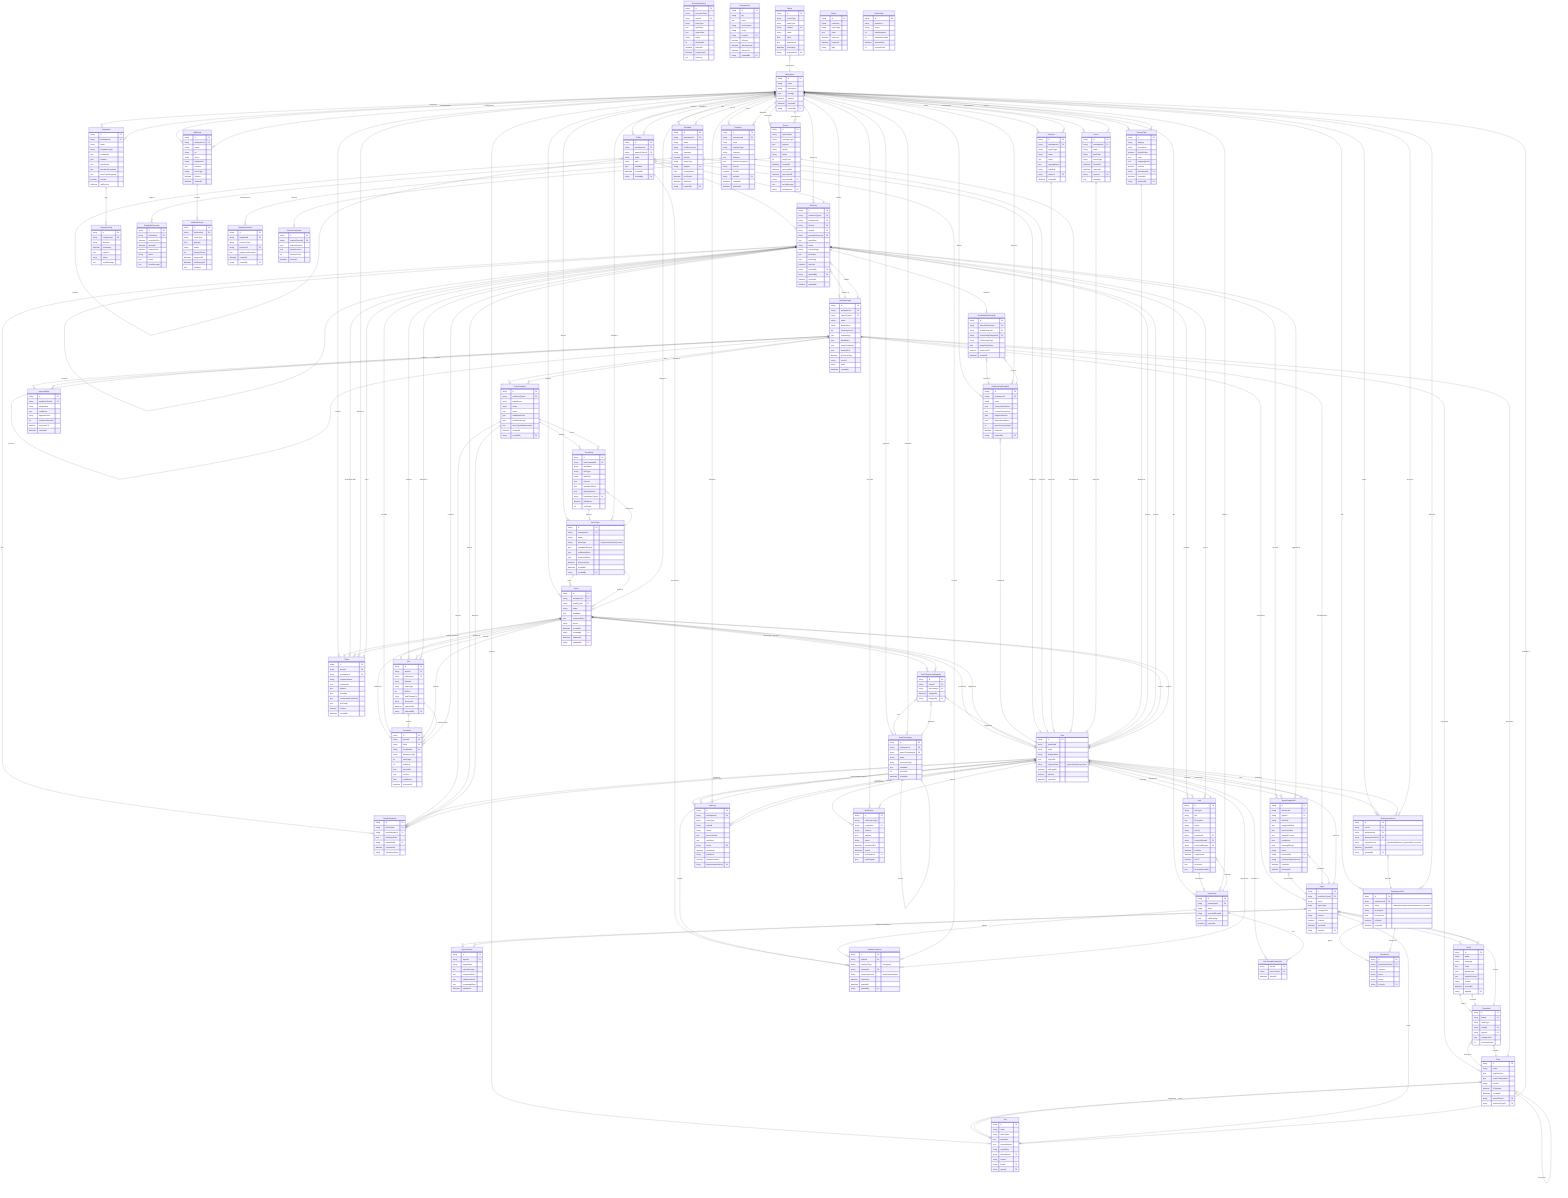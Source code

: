erDiagram
    %% Workspace and Organization
    Workspace {
        string id PK
        string name
        string description
        json settings
        boolean isActive
        datetime createdAt
        string createdBy FK
    }
    
    Folder {
        string id PK
        string workspaceId FK
        string parentFolderId FK
        string name
        string path
        json metadata
        datetime createdAt
        string createdBy FK
    }
    
    %% Asset Foundation (NEW)
    Asset {
        string id PK
        string workspaceId FK
        string assetTypeId FK
        string name
        json metadata
        json extractedData
        string status
        datetime createdAt
        string createdBy FK
        datetime updatedAt
        string updatedBy FK
    }
    
    AssetType {
        string id PK
        string workspaceId FK
        string name
        string baseType "file|document|client|custom"
        json metadataSchema
        json validationRules
        json extractionRules
        boolean isSystemType
        datetime createdAt
        string createdBy FK
    }
    
    AssetTaxonomy {
        string id PK
        string workspaceId FK
        string parentTaxonomyId FK
        string name
        string taxonomyType
        json metadata
        int sortOrder
        datetime createdAt
    }
    
    AssetTaxonomyMapping {
        string id PK
        string assetId FK
        string taxonomyId FK
        datetime mappedAt
        string mappedBy FK
    }
    
    %% Client (extends Asset)
    Client {
        string id PK
        string assetId FK
        string workspaceId FK
        string companyName
        json contactInfo
        json address
        json branding
        json communicationHistory
        json apiConfig
        boolean isActive
        datetime createdAt
    }
    
    %% Work Item System
    WorkItem {
        string id PK
        string workItemTypeId FK
        string workspaceId FK
        string folderId FK
        string clientId FK
        string parentWorkItemId FK
        json assetData
        string status
        string currentStage
        json formData
        json slaConfig
        datetime dueDate
        string createdBy FK
        string updatedBy FK
        datetime createdAt
        datetime updatedAt
    }
    
    WorkItemType {
        string id PK
        string workspaceId FK
        string parentTypeId FK
        string name
        string pluralName
        int hierarchyLevel
        json terminology
        json dataModel
        json stageTemplates
        json defaultSLA
        boolean isSystemType
        string iconUrl
        string color
        datetime createdAt
    }
    
    %% Relationship Template System (NEW)
    RelationshipTemplate {
        string id PK
        string workspaceId FK
        string name
        json hierarchyDefinition
        json customTerminology
        json stageGateRules
        json dependencyMatrix
        int maxHierarchyDepth
        datetime createdAt
        string createdBy FK
    }
    
    WorkItemRelationship {
        string id PK
        string parentWorkItemId FK
        string childWorkItemId FK
        string relationshipTemplateId FK
        string relationshipType
        json stageGateStatus
        boolean requiresHITL
        datetime createdAt
    }
    
    %% Form and Template System
    FormTemplate {
        string id PK
        string workItemTypeId FK
        string stageName
        string name
        json layout
        json validationRules
        json conditionalLogic
        json assetTypeRequirements
        datetime createdAt
        string createdBy FK
    }
    
    FormField {
        string id PK
        string formTemplateId FK
        string fieldName
        string fieldType
        string dataPath
        json schema
        json validationRules
        json displayOptions
        string linkedAssetTypeId FK
        boolean isRequired
        int sortOrder
    }
    
    FormSubmission {
        string id PK
        string workItemId FK
        string formTemplateId FK
        json submittedData
        string submittedBy FK
        datetime submittedAt
        string validationStatus
    }
    
    ApprovalRule {
        string id PK
        string workItemTypeId FK
        string stageName
        json conditions
        string approverRole
        int escalationMinutes
        boolean requiresHITL
        datetime createdAt
    }
    
    %% File Processing (extends Asset)
    File {
        string id PK
        string assetId FK
        string workItemId FK
        string filename
        string mimeType
        int fileSize
        string blobStorageUrl
        string checksum
        datetime uploadedAt
        string uploadedBy FK
    }
    
    Document {
        string id PK
        string assetId FK
        string fileId FK
        string workItemId FK
        string documentType
        int startPage
        int endPage
        json metadata
        text ocrText
        float confidence
        datetime extractedAt
    }
    
    %% Agent System (Specialized per WorkItemType)
    Agent {
        string id PK
        string workItemTypeId FK
        string name
        string agentType
        json configuration
        string version
        boolean isActive
        datetime createdAt
        string ownerId FK
    }
    
    AgentContext {
        string id PK
        string agentId FK
        string stageName
        text systemPrompt
        json extractionRules
        json validationRules
        json knowledgeBase
        datetime updatedAt
    }
    
    AgentSuggestion {
        string id PK
        string workItemId FK
        string agentId FK
        string fieldPath
        json suggestedValue
        json previousValue
        text thoughtProcess
        float confidence
        float learningWeight
        string status
        string reviewedBy FK
        string reviewerExpertiseLevel
        datetime createdAt
        datetime reviewedAt
    }
    
    Script {
        string id PK
        string name
        string language
        text code
        json parameters
        json outputSchema
        string version
        datetime createdAt
        string agentId FK
    }
    
    Flow {
        string id PK
        string name
        json dagDefinition
        json nodeConfiguration
        string version
        boolean isTemplate
        datetime createdAt
        string parentFlowId FK
        string workItemTypeId FK
    }
    
    FlowNode {
        string id PK
        string flowId FK
        string nodeType
        string scriptId FK
        string agentId FK
        json configuration
        int executionOrder
    }
    
    Tool {
        string id PK
        string name
        string description
        json metadata
        json requiredInputs
        string capabilities
        string workspaceId FK
        string version
        string flowId FK
        string agentId FK
    }
    
    %% User and Access Control - Three-Tier System
    User {
        string id PK
        string azureAdId
        string email
        string displayName
        json orgProfile
        string instanceRole "superadmin|devops|user"
        datetime lastLoginAt
        boolean isActive
        datetime createdAt
    }
    
    WorkspaceAccess {
        string id PK
        string userId FK
        string workspaceId FK
        string workspaceRoleId FK
        string expertiseLevel "standard|advanced_operator|hitl_reviewer"
        datetime grantedAt
        string grantedBy FK
    }
    
    WorkspaceRole {
        string id PK
        string workspaceId FK
        string name "admin|developer|operator|advanced_operator"
        string description
        json permissions
        boolean isDefault
        datetime createdAt
    }
    
    FolderPermission {
        string id PK
        string folderId FK
        string principalType "user|group"
        string principalId FK
        string permissionLevel "viewer|writer|admin"
        boolean isInherited
        datetime grantedAt
        string grantedBy FK
    }
    
    UserGroup {
        string id PK
        string workspaceId FK
        string name
        string azureAdGroupId
        json roleBindings
        datetime createdAt
    }
    
    UserGroupMembership {
        string userId FK
        string userGroupId FK
        datetime joinedAt
    }
    
    Permission {
        string id PK
        string workspaceRoleId FK
        string resource
        string action
        string scope
        string scopeId FK
    }
    
    %% Task and HITL
    Task {
        string id PK
        string taskType
        string title
        text description
        string status
        string priority
        string workItemId FK
        string assignedUserId FK
        string assignedGroupId FK
        datetime dueDate
        datetime completedAt
        boolean isHITL
        json formData
        json decisionMetadata
    }
    
    %% Integration and External Systems
    Integration {
        string id PK
        string workspaceId FK
        string name
        string integrationType
        json credentials
        json schema
        json syncConfig
        json transformFunctions
        json assetTypeMappings
        boolean isActive
        datetime lastSyncAt
    }
    
    IntegrationLog {
        string id PK
        string integrationId FK
        string direction
        datetime timestamp
        json payload
        string status
        text errorMessage
    }
    
    %% Additional Supporting Entities
    ExecutionHistory {
        string id PK
        string executionType
        string entityId FK
        string entityType
        json inputData
        json outputData
        string status
        int durationMs
        datetime startedAt
        datetime completedAt
        text errorLog
    }
    
    AuditLog {
        string id PK
        string workspaceId FK
        string entityType
        string entityId
        string action
        json previousState
        json newState
        string userId FK
        datetime timestamp
        string ipAddress
        boolean isImpersonation
        string impersonatedUserId FK
    }
    
    Notification {
        string id PK
        string notificationType
        string recipientId FK
        string channel
        json payload
        string status
        datetime scheduledFor
        datetime sentAt
        string workspaceId FK
        json batchingInfo
    }
    
    %% Scheduling and Automation
    Schedule {
        string id PK
        string workspaceId FK
        string name
        string cronExpression
        string timezone
        boolean isActive
        string targetType
        string targetId FK
        json configuration
        datetime nextRunAt
        datetime lastRunAt
        string createdBy FK
    }
    
    ScheduleExecution {
        string id PK
        string scheduleId FK
        datetime scheduledFor
        datetime startedAt
        datetime completedAt
        string status
        json result
        text errorMessage
    }
    
    Webhook {
        string id PK
        string workspaceId FK
        string name
        string url
        string secret
        string httpMethod
        json headers
        string eventType
        boolean isActive
        datetime createdAt
    }
    
    WebhookEvent {
        string id PK
        string webhookId FK
        string eventType
        json payload
        string status
        int attemptCount
        datetime triggeredAt
        datetime lastAttemptAt
        text lastError
    }
    
    %% Templates and Configuration
    Template {
        string id PK
        string workspaceId FK
        string name
        string templateType
        string category
        json definition
        json defaultParameters
        string version
        boolean isPublic
        string ownerId FK
        datetime createdAt
        datetime updatedAt
    }
    
    TemplateInstance {
        string id PK
        string templateId FK
        string instanceType
        string instanceId FK
        json parameterOverrides
        datetime createdAt
        string createdBy FK
    }
    
    Configuration {
        string id PK
        string key
        json value
        string environment
        string scope
        string scopeId FK
        boolean isSecret
        datetime effectiveFrom
        datetime effectiveTo
        string updatedBy FK
    }
    
    %% Metrics and Analytics
    Metric {
        string id PK
        string metricType
        string entityType
        string entityId FK
        string name
        float value
        json dimensions
        datetime timestamp
        string workspaceId FK
    }
    
    Analytics {
        string id PK
        string workspaceId FK
        string reportType
        string name
        json query
        json aggregations
        string schedule
        string ownerId FK
        datetime createdAt
    }
    
    %% Queue and Cache
    Queue {
        string id PK
        string queueName
        string messageType
        json payload
        string priority
        string status
        int retryCount
        datetime createdAt
        datetime processAfter
        datetime processedAt
        string processedBy FK
        text errorMessage
        string workspaceId FK
    }
    
    QueueDeadLetter {
        string id PK
        string originalQueueId FK
        json originalPayload
        text failureReason
        int attemptCount
        datetime movedAt
    }
    
    Cache {
        string id PK
        string cacheKey
        string cacheType
        json value
        datetime expiresAt
        datetime createdAt
        string tags
    }
    
    %% Security and Feature Management
    Secret {
        string id PK
        string workspaceId FK
        string name
        string vaultPath
        string secretType
        datetime rotatedAt
        datetime expiresAt
        string ownerId FK
        json metadata
    }
    
    FeatureFlag {
        string id PK
        string flagKey
        string description
        boolean defaultValue
        json rules
        json targetingRules
        boolean isActive
        string workspaceId FK
        datetime createdAt
        string updatedBy FK
    }
    
    RateLimiter {
        string id PK
        string limiterKey
        string scope
        int maxRequests
        int windowSeconds
        datetime windowStart
        int currentCount
    }
    
    %% Relationships
    
    %% Workspace is the top-level container
    Workspace ||--o{ Folder : "contains"
    Workspace ||--o{ Asset : "contains"
    Workspace ||--o{ AssetType : "defines"
    Workspace ||--o{ AssetTaxonomy : "organizes"
    Workspace ||--o{ Client : "contains"
    Workspace ||--o{ WorkItemType : "defines"
    Workspace ||--o{ RelationshipTemplate : "defines"
    Workspace ||--o{ WorkspaceAccess : "grants"
    Workspace ||--o{ WorkspaceRole : "has"
    Workspace ||--o{ UserGroup : "has"
    Workspace ||--o{ Integration : "configured"
    Workspace ||--o{ Schedule : "runs"
    Workspace ||--o{ Webhook : "receives"
    Workspace ||--o{ Template : "owns"
    Workspace ||--o{ Analytics : "tracks"
    Workspace ||--o{ Queue : "processes"
    Workspace ||--o{ Secret : "stores"
    Workspace ||--o{ FeatureFlag : "controls"
    Workspace ||--o{ Tool : "provides"
    
    %% Asset is foundation
    Asset }o--|| AssetType : "typed as"
    Asset }o--|| Workspace : "belongs to"
    Asset ||--o{ AssetTaxonomyMapping : "classified by"
    Asset ||--o| File : "realized as"
    Asset ||--o| Document : "realized as"
    Asset ||--o| Client : "realized as"
    Asset }o--|| User : "created by"
    Asset }o--|| User : "updated by"
    
    AssetType }o--|| Workspace : "defined in"
    AssetType ||--o{ Asset : "types"
    AssetType ||--o{ FormField : "required by"
    
    AssetTaxonomy }o--|| Workspace : "defined in"
    AssetTaxonomy ||--o| AssetTaxonomy : "child of"
    AssetTaxonomy ||--o{ AssetTaxonomyMapping : "applied to"
    
    AssetTaxonomyMapping }o--|| Asset : "classifies"
    AssetTaxonomyMapping }o--|| AssetTaxonomy : "uses"
    AssetTaxonomyMapping }o--|| User : "mapped by"
    
    %% Folder hierarchy and permissions
    Folder ||--o{ Folder : "contains"
    Folder ||--o{ WorkItem : "organizes"
    Folder }o--|| Workspace : "belongs to"
    Folder ||--o{ FolderPermission : "secured by"
    
    FolderPermission }o--|| Folder : "secures"
    FolderPermission }o--|| User : "granted by"
    
    %% Client relationships
    Client }o--|| Asset : "extends"
    Client }o--|| Workspace : "belongs to"
    Client ||--o{ WorkItem : "owns"
    
    %% WorkItem is central
    WorkItem }o--|| WorkItemType : "instance of"
    WorkItem }o--|| Workspace : "belongs to"
    WorkItem ||--o| Folder : "organized in"
    WorkItem ||--o| Client : "associated with"
    WorkItem ||--o| WorkItem : "parent of"
    WorkItem ||--o{ WorkItemRelationship : "relates to"
    WorkItem ||--o{ Task : "contains"
    WorkItem ||--o{ FormSubmission : "has"
    WorkItem ||--o{ AgentSuggestion : "receives"
    WorkItem ||--o{ File : "attaches"
    WorkItem ||--o{ Document : "contains"
    
    %% WorkItemType hierarchy
    WorkItemType ||--o| WorkItemType : "parent of"
    WorkItemType ||--o{ WorkItem : "defines"
    WorkItemType ||--o{ FormTemplate : "uses"
    WorkItemType ||--o{ ApprovalRule : "follows"
    WorkItemType ||--o{ Agent : "assisted by"
    WorkItemType ||--o{ Flow : "automates"
    
    %% Relationship templates
    RelationshipTemplate }o--|| Workspace : "defined in"
    RelationshipTemplate ||--o{ WorkItemRelationship : "governs"
    RelationshipTemplate }o--|| User : "created by"
    
    WorkItemRelationship }o--|| RelationshipTemplate : "based on"
    
    %% Form system
    FormTemplate }o--|| WorkItemType : "belongs to"
    FormTemplate ||--o{ FormField : "contains"
    FormTemplate ||--o{ FormSubmission : "filled as"
    
    FormField }o--|| FormTemplate : "part of"
    FormField ||--o| AssetType : "requires"
    
    FormSubmission }o--|| WorkItem : "data for"
    FormSubmission }o--|| FormTemplate : "based on"
    FormSubmission }o--|| User : "submitted by"
    
    ApprovalRule }o--|| WorkItemType : "governs"
    
    %% File and Document
    File }o--|| Asset : "extends"
    File }o--|| WorkItem : "attached to"
    File ||--o{ Document : "contains"
    
    Document }o--|| Asset : "extends"
    Document }o--|| File : "extracted from"
    Document }o--|| WorkItem : "enriches"
    
    %% Agent specialization
    Agent ||--o| WorkItemType : "specialized for"
    Agent ||--o{ AgentContext : "configured by"
    Agent ||--o{ Script : "executes"
    Agent ||--o{ AgentSuggestion : "generates"
    Agent ||--o| User : "owned by"
    
    AgentContext }o--|| Agent : "configures"
    
    AgentSuggestion }o--|| WorkItem : "suggests for"
    AgentSuggestion }o--|| Agent : "generated by"
    AgentSuggestion ||--o| User : "reviewed by"
    
    %% User access - Three-tier system
    User ||--o{ WorkspaceAccess : "has"
    User ||--o{ UserGroupMembership : "member of"
    User ||--o{ WorkItem : "created"
    User ||--o{ WorkItem : "updated"
    User ||--o{ Task : "assigned"
    User ||--o{ AuditLog : "performed"
    User ||--o{ AuditLog : "impersonated"
    User ||--o{ Notification : "receives"
    User ||--o{ FormSubmission : "submitted"
    User ||--o{ AgentSuggestion : "reviewed"
    User ||--o{ FolderPermission : "granted"
    User ||--o{ Asset : "created"
    User ||--o{ Asset : "updated"
    
    WorkspaceAccess }o--|| User : "granted to"
    WorkspaceAccess }o--|| Workspace : "access to"
    WorkspaceAccess }o--|| WorkspaceRole : "with role"
    
    WorkspaceRole }o--|| Workspace : "defined in"
    WorkspaceRole ||--o{ Permission : "grants"
    
    UserGroup }o--|| Workspace : "exists in"
    UserGroup ||--o{ UserGroupMembership : "has"
    UserGroup ||--o{ Task : "assigned"
    UserGroup ||--o{ FolderPermission : "granted"
    
    Permission }o--|| WorkspaceRole : "granted by"
    
    %% Task management
    Task }o--|| WorkItem : "part of"
    Task ||--o| User : "assigned to"
    Task ||--o| UserGroup : "assigned to"
    
    %% Flow and automation
    Flow ||--o{ FlowNode : "contains"
    Flow ||--o| Flow : "has parent"
    Flow ||--o| Tool : "wrapped by"
    Flow ||--o| WorkItemType : "automates"
    
    FlowNode }o--|| Flow : "belongs to"
    FlowNode ||--o| Script : "executes"
    FlowNode ||--o| Agent : "invokes"
    
    Script }o--|| Agent : "owned by"
    Script ||--o{ FlowNode : "used in"
    
    Tool ||--o| Flow : "wraps"
    Tool ||--o| Agent : "wraps"
    Tool }o--|| Workspace : "available in"
    
    %% Other relationships
    Integration }o--|| Workspace : "configured for"
    Integration ||--o{ IntegrationLog : "logs"
    
    Schedule }o--|| Workspace : "runs in"
    Schedule ||--o{ ScheduleExecution : "triggers"
    Schedule ||--o| User : "created by"
    
    Webhook }o--|| Workspace : "configured for"
    Webhook ||--o{ WebhookEvent : "receives"
    
    Template }o--|| Workspace : "defined in"
    Template ||--o{ TemplateInstance : "instantiated as"
    Template ||--o| User : "owned by"
    
    Analytics }o--|| Workspace : "analyzes"
    Analytics ||--o| User : "owned by"
    
    Metric }o--|| Workspace : "measured in"
    
    Queue }o--|| Workspace : "processes for"
    Queue ||--o| User : "processed by"
    Queue ||--o| QueueDeadLetter : "failed to"
    
    Secret }o--|| Workspace : "secured in"
    Secret ||--o| User : "owned by"
    
    FeatureFlag }o--|| Workspace : "controls"
    FeatureFlag ||--o| User : "updated by"
    
    Notification }o--|| Workspace : "sent from"
    Notification }o--|| User : "sent to"
    
    AuditLog }o--|| Workspace : "tracked in"
    AuditLog }o--|| User : "created by"
    AuditLog ||--o| User : "impersonated"